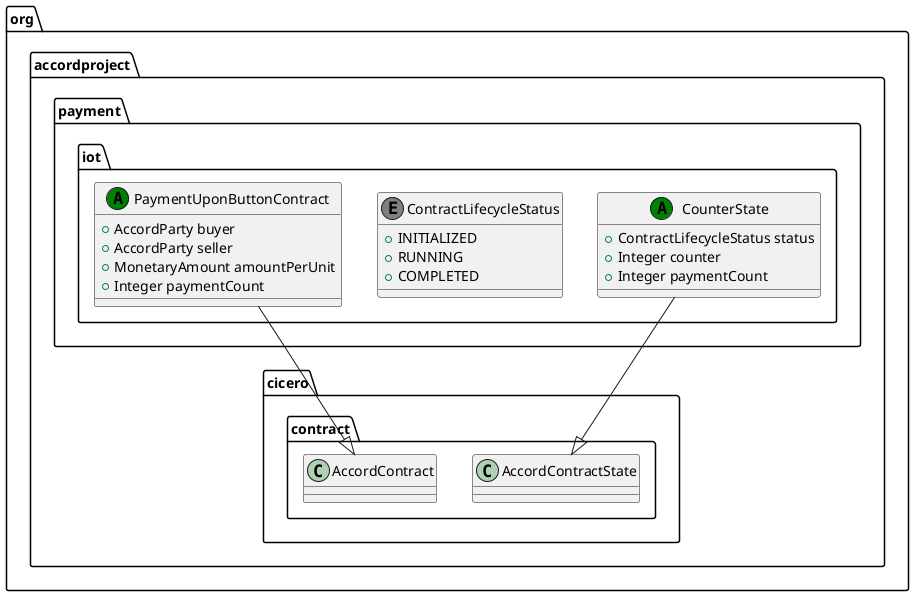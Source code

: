 @startuml
class org.accordproject.payment.iot.CounterState << (A,green) >> {
   + ContractLifecycleStatus status
   + Integer counter
   + Integer paymentCount
}
org.accordproject.payment.iot.CounterState --|> org.accordproject.cicero.contract.AccordContractState
class org.accordproject.payment.iot.ContractLifecycleStatus << (E,grey) >> {
   + INITIALIZED
   + RUNNING
   + COMPLETED
}
class org.accordproject.payment.iot.PaymentUponButtonContract << (A,green) >> {
   + AccordParty buyer
   + AccordParty seller
   + MonetaryAmount amountPerUnit
   + Integer paymentCount
}
org.accordproject.payment.iot.PaymentUponButtonContract --|> org.accordproject.cicero.contract.AccordContract
@enduml
